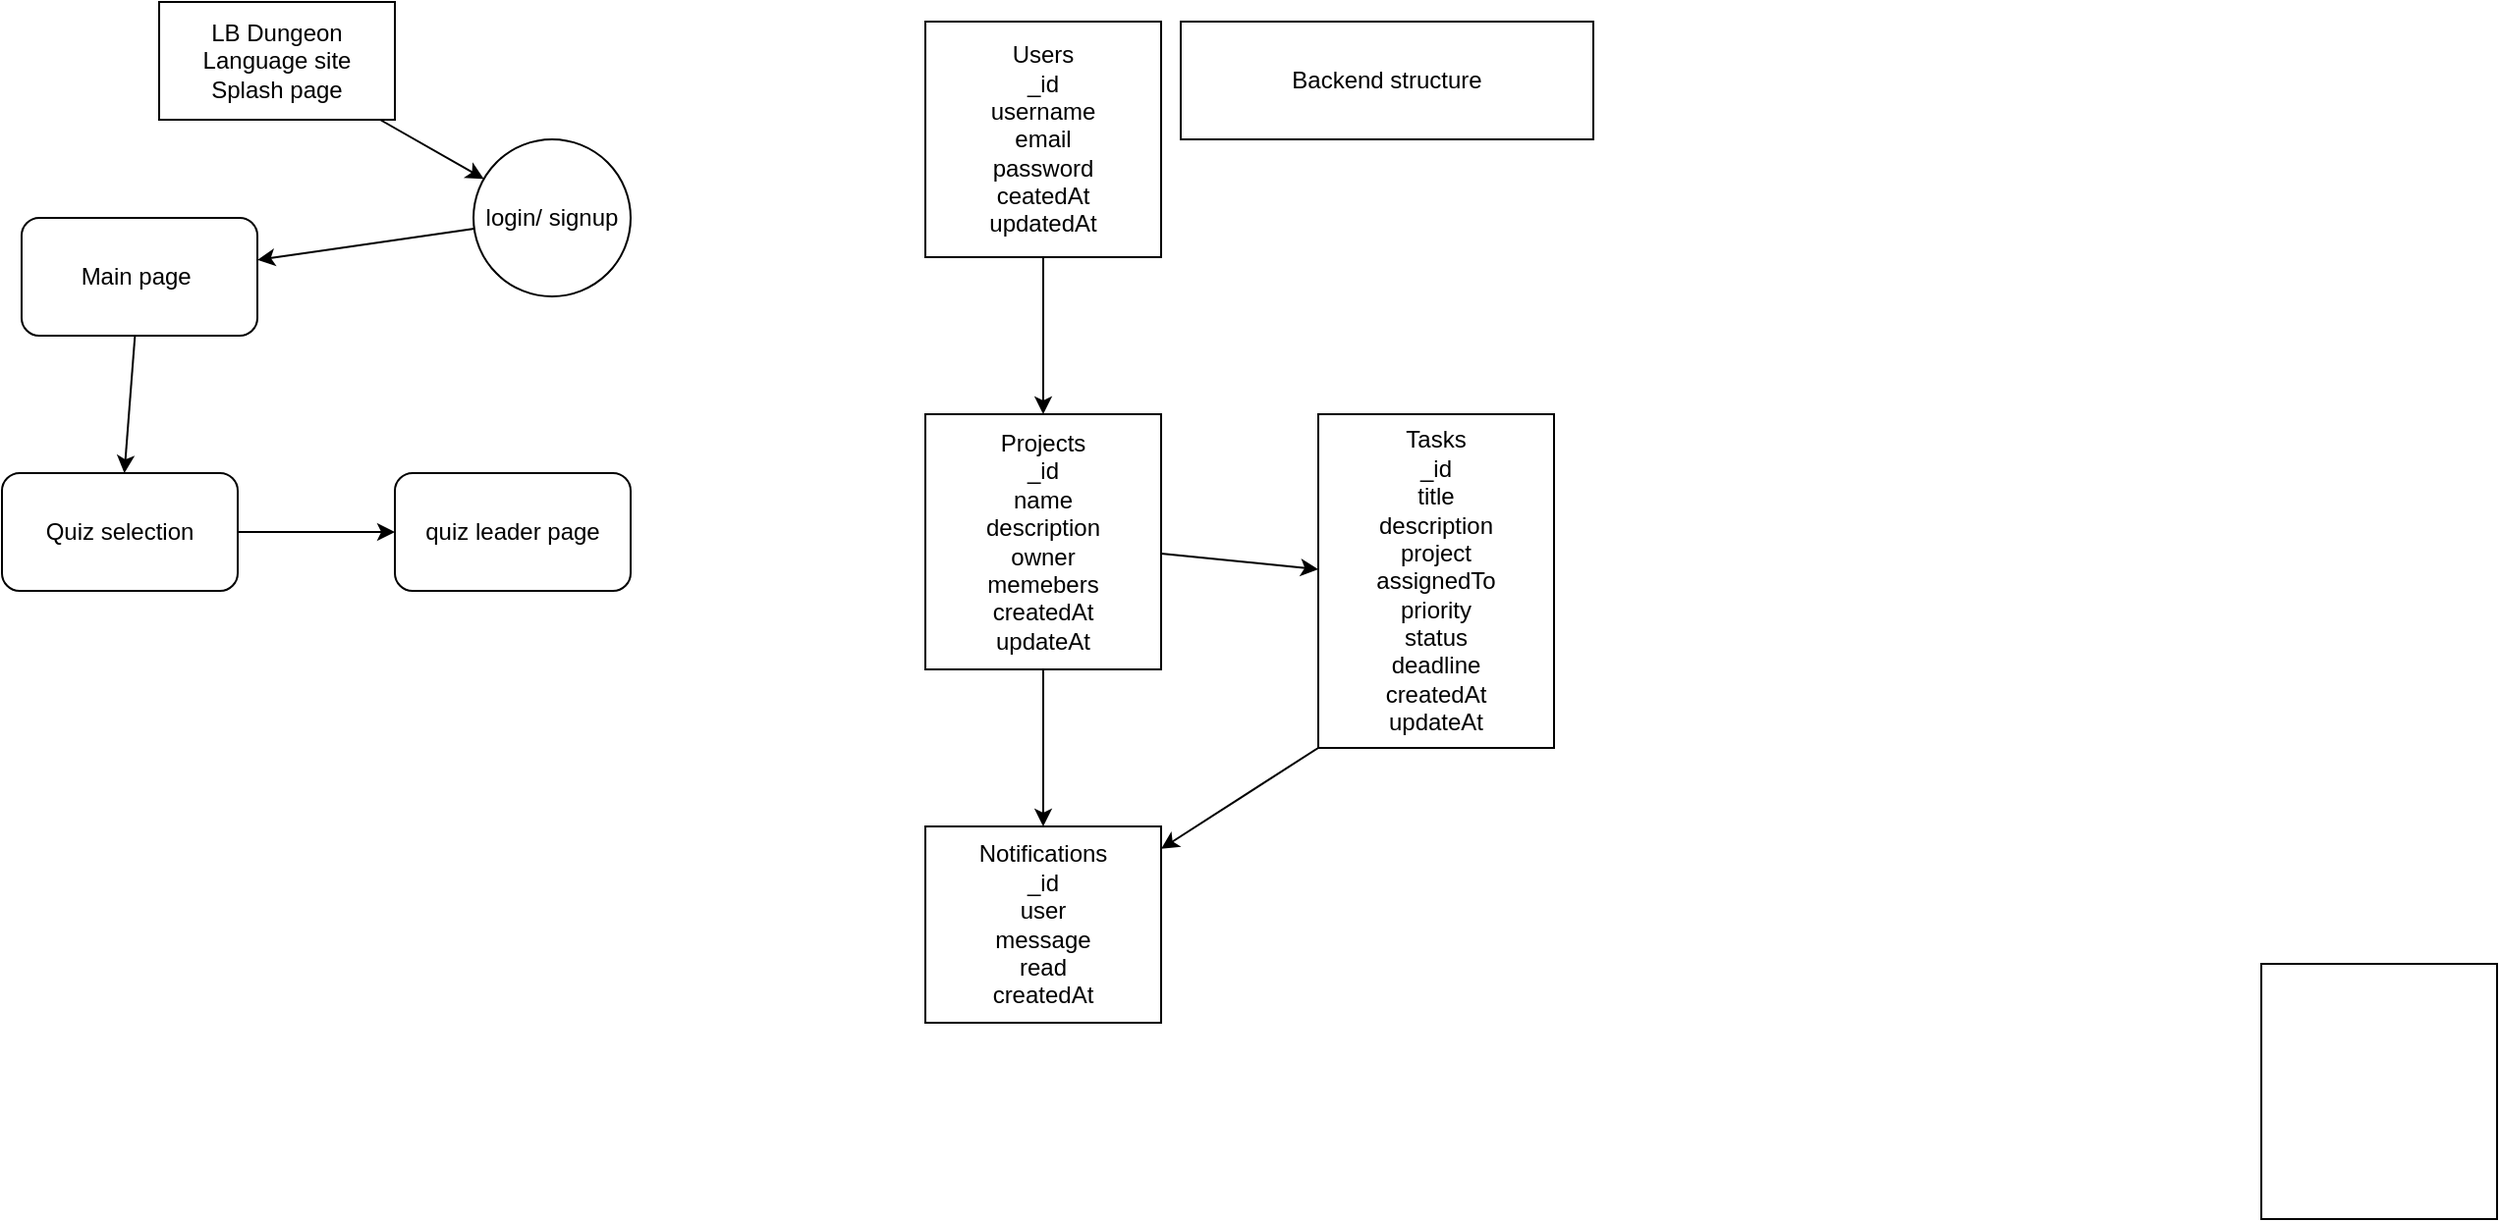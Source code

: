 <mxfile>
    <diagram id="nNgdWYCG5MtvIOmduSkE" name="Page-1">
        <mxGraphModel dx="385" dy="563" grid="1" gridSize="10" guides="1" tooltips="1" connect="1" arrows="1" fold="1" page="1" pageScale="1" pageWidth="850" pageHeight="1100" math="0" shadow="0">
            <root>
                <mxCell id="0"/>
                <mxCell id="1" parent="0"/>
                <mxCell id="5" value="" style="edgeStyle=none;html=1;" edge="1" parent="1" source="2" target="4">
                    <mxGeometry relative="1" as="geometry"/>
                </mxCell>
                <mxCell id="2" value="LB Dungeon&lt;br&gt;Language site&lt;br&gt;Splash page" style="whiteSpace=wrap;html=1;" vertex="1" parent="1">
                    <mxGeometry x="90" y="40" width="120" height="60" as="geometry"/>
                </mxCell>
                <mxCell id="7" value="" style="edgeStyle=none;html=1;" edge="1" parent="1" source="4" target="6">
                    <mxGeometry relative="1" as="geometry"/>
                </mxCell>
                <mxCell id="4" value="login/ signup" style="ellipse;whiteSpace=wrap;html=1;" vertex="1" parent="1">
                    <mxGeometry x="250" y="110" width="80" height="80" as="geometry"/>
                </mxCell>
                <mxCell id="9" value="" style="edgeStyle=none;html=1;" edge="1" parent="1" source="6" target="8">
                    <mxGeometry relative="1" as="geometry"/>
                </mxCell>
                <mxCell id="6" value="Main page&amp;nbsp;" style="rounded=1;whiteSpace=wrap;html=1;" vertex="1" parent="1">
                    <mxGeometry x="20" y="150" width="120" height="60" as="geometry"/>
                </mxCell>
                <mxCell id="11" value="" style="edgeStyle=none;html=1;" edge="1" parent="1" source="8" target="10">
                    <mxGeometry relative="1" as="geometry"/>
                </mxCell>
                <mxCell id="8" value="Quiz selection" style="whiteSpace=wrap;html=1;rounded=1;" vertex="1" parent="1">
                    <mxGeometry x="10" y="280" width="120" height="60" as="geometry"/>
                </mxCell>
                <mxCell id="10" value="quiz leader page" style="whiteSpace=wrap;html=1;rounded=1;" vertex="1" parent="1">
                    <mxGeometry x="210" y="280" width="120" height="60" as="geometry"/>
                </mxCell>
                <mxCell id="16" value="" style="edgeStyle=none;html=1;" edge="1" parent="1" source="13" target="15">
                    <mxGeometry relative="1" as="geometry"/>
                </mxCell>
                <mxCell id="13" value="Users&lt;br&gt;_id&lt;br&gt;username&lt;br&gt;email&lt;br&gt;password&lt;br&gt;ceatedAt&lt;br&gt;updatedAt" style="whiteSpace=wrap;html=1;" vertex="1" parent="1">
                    <mxGeometry x="480" y="50" width="120" height="120" as="geometry"/>
                </mxCell>
                <mxCell id="19" value="" style="edgeStyle=none;html=1;" edge="1" parent="1" source="15" target="18">
                    <mxGeometry relative="1" as="geometry"/>
                </mxCell>
                <mxCell id="21" value="" style="edgeStyle=none;html=1;" edge="1" parent="1" source="15" target="20">
                    <mxGeometry relative="1" as="geometry"/>
                </mxCell>
                <mxCell id="15" value="Projects&lt;br&gt;_id&lt;br&gt;name&lt;br&gt;description&lt;br&gt;owner&lt;br&gt;memebers&lt;br&gt;createdAt&lt;br&gt;updateAt" style="whiteSpace=wrap;html=1;" vertex="1" parent="1">
                    <mxGeometry x="480" y="250" width="120" height="130" as="geometry"/>
                </mxCell>
                <mxCell id="17" value="" style="whiteSpace=wrap;html=1;" vertex="1" parent="1">
                    <mxGeometry x="1160" y="530" width="120" height="130" as="geometry"/>
                </mxCell>
                <mxCell id="22" style="edgeStyle=none;html=1;exitX=0;exitY=1;exitDx=0;exitDy=0;" edge="1" parent="1" source="18" target="20">
                    <mxGeometry relative="1" as="geometry">
                        <mxPoint x="610" y="470" as="targetPoint"/>
                    </mxGeometry>
                </mxCell>
                <mxCell id="18" value="Tasks&lt;br&gt;_id&lt;br&gt;title&lt;br&gt;description&lt;br&gt;project&lt;br&gt;assignedTo&lt;br&gt;priority&lt;br&gt;status&lt;br&gt;deadline&lt;br&gt;createdAt&lt;br&gt;updateAt" style="whiteSpace=wrap;html=1;" vertex="1" parent="1">
                    <mxGeometry x="680" y="250" width="120" height="170" as="geometry"/>
                </mxCell>
                <mxCell id="20" value="Notifications&lt;br&gt;_id&lt;br&gt;user&lt;br&gt;message&lt;br&gt;read&lt;br&gt;createdAt&lt;br&gt;" style="whiteSpace=wrap;html=1;" vertex="1" parent="1">
                    <mxGeometry x="480" y="460" width="120" height="100" as="geometry"/>
                </mxCell>
                <mxCell id="23" value="Backend structure" style="whiteSpace=wrap;html=1;" vertex="1" parent="1">
                    <mxGeometry x="610" y="50" width="210" height="60" as="geometry"/>
                </mxCell>
            </root>
        </mxGraphModel>
    </diagram>
</mxfile>